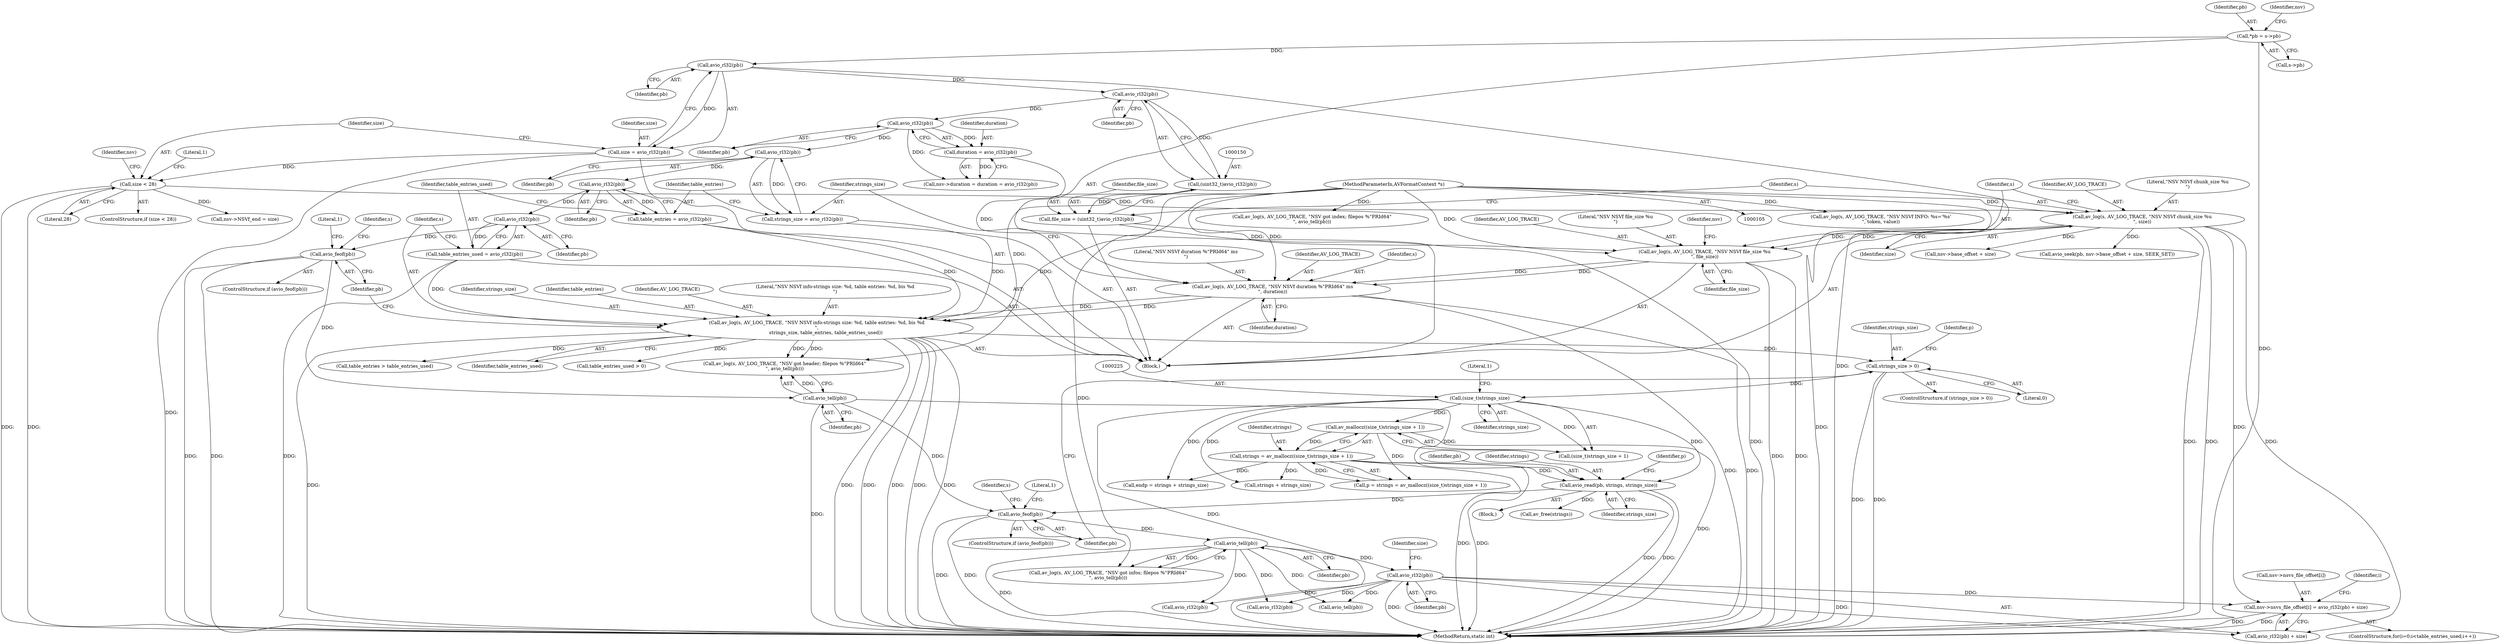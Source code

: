 digraph "0_FFmpeg_c24bcb553650b91e9eff15ef6e54ca73de2453b7@array" {
"1000389" [label="(Call,nsv->nsvs_file_offset[i] = avio_rl32(pb) + size)"];
"1000396" [label="(Call,avio_rl32(pb))"];
"1000337" [label="(Call,avio_tell(pb))"];
"1000328" [label="(Call,avio_feof(pb))"];
"1000239" [label="(Call,avio_read(pb, strings, strings_size))"];
"1000205" [label="(Call,avio_tell(pb))"];
"1000196" [label="(Call,avio_feof(pb))"];
"1000186" [label="(Call,avio_rl32(pb))"];
"1000182" [label="(Call,avio_rl32(pb))"];
"1000178" [label="(Call,avio_rl32(pb))"];
"1000169" [label="(Call,avio_rl32(pb))"];
"1000151" [label="(Call,avio_rl32(pb))"];
"1000133" [label="(Call,avio_rl32(pb))"];
"1000115" [label="(Call,*pb = s->pb)"];
"1000220" [label="(Call,strings = av_mallocz((size_t)strings_size + 1))"];
"1000222" [label="(Call,av_mallocz((size_t)strings_size + 1))"];
"1000224" [label="(Call,(size_t)strings_size)"];
"1000208" [label="(Call,strings_size > 0)"];
"1000188" [label="(Call,av_log(s, AV_LOG_TRACE, \"NSV NSVf info-strings size: %d, table entries: %d, bis %d\n\",\n            strings_size, table_entries, table_entries_used))"];
"1000171" [label="(Call,av_log(s, AV_LOG_TRACE, \"NSV NSVf duration %\"PRId64\" ms\n\", duration))"];
"1000158" [label="(Call,av_log(s, AV_LOG_TRACE, \"NSV NSVf file_size %u\n\", file_size))"];
"1000153" [label="(Call,av_log(s, AV_LOG_TRACE, \"NSV NSVf chunk_size %u\n\", size))"];
"1000106" [label="(MethodParameterIn,AVFormatContext *s)"];
"1000136" [label="(Call,size < 28)"];
"1000131" [label="(Call,size = avio_rl32(pb))"];
"1000147" [label="(Call,file_size = (uint32_t)avio_rl32(pb))"];
"1000149" [label="(Call,(uint32_t)avio_rl32(pb))"];
"1000167" [label="(Call,duration = avio_rl32(pb))"];
"1000176" [label="(Call,strings_size = avio_rl32(pb))"];
"1000180" [label="(Call,table_entries = avio_rl32(pb))"];
"1000184" [label="(Call,table_entries_used = avio_rl32(pb))"];
"1000177" [label="(Identifier,strings_size)"];
"1000241" [label="(Identifier,strings)"];
"1000170" [label="(Identifier,pb)"];
"1000200" [label="(Literal,1)"];
"1000332" [label="(Literal,1)"];
"1000222" [label="(Call,av_mallocz((size_t)strings_size + 1))"];
"1000152" [label="(Identifier,pb)"];
"1000147" [label="(Call,file_size = (uint32_t)avio_rl32(pb))"];
"1000207" [label="(ControlStructure,if (strings_size > 0))"];
"1000133" [label="(Call,avio_rl32(pb))"];
"1000210" [label="(Literal,0)"];
"1000171" [label="(Call,av_log(s, AV_LOG_TRACE, \"NSV NSVf duration %\"PRId64\" ms\n\", duration))"];
"1000178" [label="(Call,avio_rl32(pb))"];
"1000137" [label="(Identifier,size)"];
"1000149" [label="(Call,(uint32_t)avio_rl32(pb))"];
"1000188" [label="(Call,av_log(s, AV_LOG_TRACE, \"NSV NSVf info-strings size: %d, table entries: %d, bis %d\n\",\n            strings_size, table_entries, table_entries_used))"];
"1000455" [label="(Call,avio_seek(pb, nsv->base_offset + size, SEEK_SET))"];
"1000134" [label="(Identifier,pb)"];
"1000161" [label="(Literal,\"NSV NSVf file_size %u\n\")"];
"1000157" [label="(Identifier,size)"];
"1000132" [label="(Identifier,size)"];
"1000337" [label="(Call,avio_tell(pb))"];
"1000234" [label="(Call,endp = strings + strings_size)"];
"1000333" [label="(Call,av_log(s, AV_LOG_TRACE, \"NSV got infos; filepos %\"PRId64\"\n\", avio_tell(pb)))"];
"1000311" [label="(Call,av_log(s, AV_LOG_TRACE, \"NSV NSVf INFO: %s='%s'\n\", token, value))"];
"1000219" [label="(Identifier,p)"];
"1000328" [label="(Call,avio_feof(pb))"];
"1000242" [label="(Identifier,strings_size)"];
"1000176" [label="(Call,strings_size = avio_rl32(pb))"];
"1000195" [label="(ControlStructure,if (avio_feof(pb)))"];
"1000116" [label="(Identifier,pb)"];
"1000245" [label="(Identifier,p)"];
"1000179" [label="(Identifier,pb)"];
"1000227" [label="(Literal,1)"];
"1000329" [label="(Identifier,pb)"];
"1000180" [label="(Call,table_entries = avio_rl32(pb))"];
"1000144" [label="(Identifier,nsv)"];
"1000173" [label="(Identifier,AV_LOG_TRACE)"];
"1000325" [label="(Call,av_free(strings))"];
"1000128" [label="(Identifier,nsv)"];
"1000398" [label="(Identifier,size)"];
"1000205" [label="(Call,avio_tell(pb))"];
"1000107" [label="(Block,)"];
"1000226" [label="(Identifier,strings_size)"];
"1000131" [label="(Call,size = avio_rl32(pb))"];
"1000476" [label="(MethodReturn,static int)"];
"1000190" [label="(Identifier,AV_LOG_TRACE)"];
"1000334" [label="(Identifier,s)"];
"1000138" [label="(Literal,28)"];
"1000162" [label="(Identifier,file_size)"];
"1000202" [label="(Identifier,s)"];
"1000184" [label="(Call,table_entries_used = avio_rl32(pb))"];
"1000175" [label="(Identifier,duration)"];
"1000141" [label="(Literal,1)"];
"1000117" [label="(Call,s->pb)"];
"1000172" [label="(Identifier,s)"];
"1000191" [label="(Literal,\"NSV NSVf info-strings size: %d, table entries: %d, bis %d\n\")"];
"1000389" [label="(Call,nsv->nsvs_file_offset[i] = avio_rl32(pb) + size)"];
"1000106" [label="(MethodParameterIn,AVFormatContext *s)"];
"1000397" [label="(Identifier,pb)"];
"1000380" [label="(ControlStructure,for(i=0;i<table_entries_used;i++))"];
"1000395" [label="(Call,avio_rl32(pb) + size)"];
"1000183" [label="(Identifier,pb)"];
"1000174" [label="(Literal,\"NSV NSVf duration %\"PRId64\" ms\n\")"];
"1000148" [label="(Identifier,file_size)"];
"1000192" [label="(Identifier,strings_size)"];
"1000457" [label="(Call,nsv->base_offset + size)"];
"1000158" [label="(Call,av_log(s, AV_LOG_TRACE, \"NSV NSVf file_size %u\n\", file_size))"];
"1000208" [label="(Call,strings_size > 0)"];
"1000154" [label="(Identifier,s)"];
"1000186" [label="(Call,avio_rl32(pb))"];
"1000193" [label="(Identifier,table_entries)"];
"1000453" [label="(Call,avio_tell(pb))"];
"1000167" [label="(Call,duration = avio_rl32(pb))"];
"1000153" [label="(Call,av_log(s, AV_LOG_TRACE, \"NSV NSVf chunk_size %u\n\", size))"];
"1000185" [label="(Identifier,table_entries_used)"];
"1000155" [label="(Identifier,AV_LOG_TRACE)"];
"1000220" [label="(Call,strings = av_mallocz((size_t)strings_size + 1))"];
"1000135" [label="(ControlStructure,if (size < 28))"];
"1000201" [label="(Call,av_log(s, AV_LOG_TRACE, \"NSV got header; filepos %\"PRId64\"\n\", avio_tell(pb)))"];
"1000239" [label="(Call,avio_read(pb, strings, strings_size))"];
"1000189" [label="(Identifier,s)"];
"1000390" [label="(Call,nsv->nsvs_file_offset[i])"];
"1000168" [label="(Identifier,duration)"];
"1000182" [label="(Call,avio_rl32(pb))"];
"1000165" [label="(Identifier,nsv)"];
"1000197" [label="(Identifier,pb)"];
"1000401" [label="(Call,table_entries > table_entries_used)"];
"1000223" [label="(Call,(size_t)strings_size + 1)"];
"1000169" [label="(Call,avio_rl32(pb))"];
"1000388" [label="(Identifier,i)"];
"1000194" [label="(Identifier,table_entries_used)"];
"1000218" [label="(Call,p = strings = av_mallocz((size_t)strings_size + 1))"];
"1000327" [label="(ControlStructure,if (avio_feof(pb)))"];
"1000206" [label="(Identifier,pb)"];
"1000160" [label="(Identifier,AV_LOG_TRACE)"];
"1000187" [label="(Identifier,pb)"];
"1000224" [label="(Call,(size_t)strings_size)"];
"1000221" [label="(Identifier,strings)"];
"1000338" [label="(Identifier,pb)"];
"1000209" [label="(Identifier,strings_size)"];
"1000447" [label="(Call,avio_rl32(pb))"];
"1000151" [label="(Call,avio_rl32(pb))"];
"1000181" [label="(Identifier,table_entries)"];
"1000136" [label="(Call,size < 28)"];
"1000236" [label="(Call,strings + strings_size)"];
"1000115" [label="(Call,*pb = s->pb)"];
"1000240" [label="(Identifier,pb)"];
"1000396" [label="(Call,avio_rl32(pb))"];
"1000449" [label="(Call,av_log(s, AV_LOG_TRACE, \"NSV got index; filepos %\"PRId64\"\n\", avio_tell(pb)))"];
"1000340" [label="(Call,table_entries_used > 0)"];
"1000142" [label="(Call,nsv->NSVf_end = size)"];
"1000156" [label="(Literal,\"NSV NSVf chunk_size %u\n\")"];
"1000196" [label="(Call,avio_feof(pb))"];
"1000405" [label="(Call,avio_rl32(pb))"];
"1000159" [label="(Identifier,s)"];
"1000211" [label="(Block,)"];
"1000163" [label="(Call,nsv->duration = duration = avio_rl32(pb))"];
"1000389" -> "1000380"  [label="AST: "];
"1000389" -> "1000395"  [label="CFG: "];
"1000390" -> "1000389"  [label="AST: "];
"1000395" -> "1000389"  [label="AST: "];
"1000388" -> "1000389"  [label="CFG: "];
"1000389" -> "1000476"  [label="DDG: "];
"1000389" -> "1000476"  [label="DDG: "];
"1000396" -> "1000389"  [label="DDG: "];
"1000153" -> "1000389"  [label="DDG: "];
"1000396" -> "1000395"  [label="AST: "];
"1000396" -> "1000397"  [label="CFG: "];
"1000397" -> "1000396"  [label="AST: "];
"1000398" -> "1000396"  [label="CFG: "];
"1000396" -> "1000476"  [label="DDG: "];
"1000396" -> "1000395"  [label="DDG: "];
"1000337" -> "1000396"  [label="DDG: "];
"1000396" -> "1000405"  [label="DDG: "];
"1000396" -> "1000447"  [label="DDG: "];
"1000396" -> "1000453"  [label="DDG: "];
"1000337" -> "1000333"  [label="AST: "];
"1000337" -> "1000338"  [label="CFG: "];
"1000338" -> "1000337"  [label="AST: "];
"1000333" -> "1000337"  [label="CFG: "];
"1000337" -> "1000476"  [label="DDG: "];
"1000337" -> "1000333"  [label="DDG: "];
"1000328" -> "1000337"  [label="DDG: "];
"1000337" -> "1000405"  [label="DDG: "];
"1000337" -> "1000447"  [label="DDG: "];
"1000337" -> "1000453"  [label="DDG: "];
"1000328" -> "1000327"  [label="AST: "];
"1000328" -> "1000329"  [label="CFG: "];
"1000329" -> "1000328"  [label="AST: "];
"1000332" -> "1000328"  [label="CFG: "];
"1000334" -> "1000328"  [label="CFG: "];
"1000328" -> "1000476"  [label="DDG: "];
"1000328" -> "1000476"  [label="DDG: "];
"1000239" -> "1000328"  [label="DDG: "];
"1000205" -> "1000328"  [label="DDG: "];
"1000239" -> "1000211"  [label="AST: "];
"1000239" -> "1000242"  [label="CFG: "];
"1000240" -> "1000239"  [label="AST: "];
"1000241" -> "1000239"  [label="AST: "];
"1000242" -> "1000239"  [label="AST: "];
"1000245" -> "1000239"  [label="CFG: "];
"1000239" -> "1000476"  [label="DDG: "];
"1000239" -> "1000476"  [label="DDG: "];
"1000205" -> "1000239"  [label="DDG: "];
"1000220" -> "1000239"  [label="DDG: "];
"1000224" -> "1000239"  [label="DDG: "];
"1000239" -> "1000325"  [label="DDG: "];
"1000205" -> "1000201"  [label="AST: "];
"1000205" -> "1000206"  [label="CFG: "];
"1000206" -> "1000205"  [label="AST: "];
"1000201" -> "1000205"  [label="CFG: "];
"1000205" -> "1000476"  [label="DDG: "];
"1000205" -> "1000201"  [label="DDG: "];
"1000196" -> "1000205"  [label="DDG: "];
"1000196" -> "1000195"  [label="AST: "];
"1000196" -> "1000197"  [label="CFG: "];
"1000197" -> "1000196"  [label="AST: "];
"1000200" -> "1000196"  [label="CFG: "];
"1000202" -> "1000196"  [label="CFG: "];
"1000196" -> "1000476"  [label="DDG: "];
"1000196" -> "1000476"  [label="DDG: "];
"1000186" -> "1000196"  [label="DDG: "];
"1000186" -> "1000184"  [label="AST: "];
"1000186" -> "1000187"  [label="CFG: "];
"1000187" -> "1000186"  [label="AST: "];
"1000184" -> "1000186"  [label="CFG: "];
"1000186" -> "1000184"  [label="DDG: "];
"1000182" -> "1000186"  [label="DDG: "];
"1000182" -> "1000180"  [label="AST: "];
"1000182" -> "1000183"  [label="CFG: "];
"1000183" -> "1000182"  [label="AST: "];
"1000180" -> "1000182"  [label="CFG: "];
"1000182" -> "1000180"  [label="DDG: "];
"1000178" -> "1000182"  [label="DDG: "];
"1000178" -> "1000176"  [label="AST: "];
"1000178" -> "1000179"  [label="CFG: "];
"1000179" -> "1000178"  [label="AST: "];
"1000176" -> "1000178"  [label="CFG: "];
"1000178" -> "1000176"  [label="DDG: "];
"1000169" -> "1000178"  [label="DDG: "];
"1000169" -> "1000167"  [label="AST: "];
"1000169" -> "1000170"  [label="CFG: "];
"1000170" -> "1000169"  [label="AST: "];
"1000167" -> "1000169"  [label="CFG: "];
"1000169" -> "1000163"  [label="DDG: "];
"1000169" -> "1000167"  [label="DDG: "];
"1000151" -> "1000169"  [label="DDG: "];
"1000151" -> "1000149"  [label="AST: "];
"1000151" -> "1000152"  [label="CFG: "];
"1000152" -> "1000151"  [label="AST: "];
"1000149" -> "1000151"  [label="CFG: "];
"1000151" -> "1000149"  [label="DDG: "];
"1000133" -> "1000151"  [label="DDG: "];
"1000133" -> "1000131"  [label="AST: "];
"1000133" -> "1000134"  [label="CFG: "];
"1000134" -> "1000133"  [label="AST: "];
"1000131" -> "1000133"  [label="CFG: "];
"1000133" -> "1000476"  [label="DDG: "];
"1000133" -> "1000131"  [label="DDG: "];
"1000115" -> "1000133"  [label="DDG: "];
"1000115" -> "1000107"  [label="AST: "];
"1000115" -> "1000117"  [label="CFG: "];
"1000116" -> "1000115"  [label="AST: "];
"1000117" -> "1000115"  [label="AST: "];
"1000128" -> "1000115"  [label="CFG: "];
"1000115" -> "1000476"  [label="DDG: "];
"1000220" -> "1000218"  [label="AST: "];
"1000220" -> "1000222"  [label="CFG: "];
"1000221" -> "1000220"  [label="AST: "];
"1000222" -> "1000220"  [label="AST: "];
"1000218" -> "1000220"  [label="CFG: "];
"1000220" -> "1000476"  [label="DDG: "];
"1000220" -> "1000476"  [label="DDG: "];
"1000220" -> "1000218"  [label="DDG: "];
"1000222" -> "1000220"  [label="DDG: "];
"1000220" -> "1000234"  [label="DDG: "];
"1000220" -> "1000236"  [label="DDG: "];
"1000222" -> "1000223"  [label="CFG: "];
"1000223" -> "1000222"  [label="AST: "];
"1000222" -> "1000476"  [label="DDG: "];
"1000222" -> "1000218"  [label="DDG: "];
"1000224" -> "1000222"  [label="DDG: "];
"1000224" -> "1000223"  [label="AST: "];
"1000224" -> "1000226"  [label="CFG: "];
"1000225" -> "1000224"  [label="AST: "];
"1000226" -> "1000224"  [label="AST: "];
"1000227" -> "1000224"  [label="CFG: "];
"1000224" -> "1000476"  [label="DDG: "];
"1000224" -> "1000223"  [label="DDG: "];
"1000208" -> "1000224"  [label="DDG: "];
"1000224" -> "1000234"  [label="DDG: "];
"1000224" -> "1000236"  [label="DDG: "];
"1000208" -> "1000207"  [label="AST: "];
"1000208" -> "1000210"  [label="CFG: "];
"1000209" -> "1000208"  [label="AST: "];
"1000210" -> "1000208"  [label="AST: "];
"1000219" -> "1000208"  [label="CFG: "];
"1000329" -> "1000208"  [label="CFG: "];
"1000208" -> "1000476"  [label="DDG: "];
"1000208" -> "1000476"  [label="DDG: "];
"1000188" -> "1000208"  [label="DDG: "];
"1000188" -> "1000107"  [label="AST: "];
"1000188" -> "1000194"  [label="CFG: "];
"1000189" -> "1000188"  [label="AST: "];
"1000190" -> "1000188"  [label="AST: "];
"1000191" -> "1000188"  [label="AST: "];
"1000192" -> "1000188"  [label="AST: "];
"1000193" -> "1000188"  [label="AST: "];
"1000194" -> "1000188"  [label="AST: "];
"1000197" -> "1000188"  [label="CFG: "];
"1000188" -> "1000476"  [label="DDG: "];
"1000188" -> "1000476"  [label="DDG: "];
"1000188" -> "1000476"  [label="DDG: "];
"1000188" -> "1000476"  [label="DDG: "];
"1000188" -> "1000476"  [label="DDG: "];
"1000188" -> "1000476"  [label="DDG: "];
"1000171" -> "1000188"  [label="DDG: "];
"1000171" -> "1000188"  [label="DDG: "];
"1000106" -> "1000188"  [label="DDG: "];
"1000176" -> "1000188"  [label="DDG: "];
"1000180" -> "1000188"  [label="DDG: "];
"1000184" -> "1000188"  [label="DDG: "];
"1000188" -> "1000201"  [label="DDG: "];
"1000188" -> "1000201"  [label="DDG: "];
"1000188" -> "1000340"  [label="DDG: "];
"1000188" -> "1000401"  [label="DDG: "];
"1000171" -> "1000107"  [label="AST: "];
"1000171" -> "1000175"  [label="CFG: "];
"1000172" -> "1000171"  [label="AST: "];
"1000173" -> "1000171"  [label="AST: "];
"1000174" -> "1000171"  [label="AST: "];
"1000175" -> "1000171"  [label="AST: "];
"1000177" -> "1000171"  [label="CFG: "];
"1000171" -> "1000476"  [label="DDG: "];
"1000171" -> "1000476"  [label="DDG: "];
"1000158" -> "1000171"  [label="DDG: "];
"1000158" -> "1000171"  [label="DDG: "];
"1000106" -> "1000171"  [label="DDG: "];
"1000167" -> "1000171"  [label="DDG: "];
"1000158" -> "1000107"  [label="AST: "];
"1000158" -> "1000162"  [label="CFG: "];
"1000159" -> "1000158"  [label="AST: "];
"1000160" -> "1000158"  [label="AST: "];
"1000161" -> "1000158"  [label="AST: "];
"1000162" -> "1000158"  [label="AST: "];
"1000165" -> "1000158"  [label="CFG: "];
"1000158" -> "1000476"  [label="DDG: "];
"1000158" -> "1000476"  [label="DDG: "];
"1000153" -> "1000158"  [label="DDG: "];
"1000153" -> "1000158"  [label="DDG: "];
"1000106" -> "1000158"  [label="DDG: "];
"1000147" -> "1000158"  [label="DDG: "];
"1000153" -> "1000107"  [label="AST: "];
"1000153" -> "1000157"  [label="CFG: "];
"1000154" -> "1000153"  [label="AST: "];
"1000155" -> "1000153"  [label="AST: "];
"1000156" -> "1000153"  [label="AST: "];
"1000157" -> "1000153"  [label="AST: "];
"1000159" -> "1000153"  [label="CFG: "];
"1000153" -> "1000476"  [label="DDG: "];
"1000153" -> "1000476"  [label="DDG: "];
"1000106" -> "1000153"  [label="DDG: "];
"1000136" -> "1000153"  [label="DDG: "];
"1000153" -> "1000395"  [label="DDG: "];
"1000153" -> "1000455"  [label="DDG: "];
"1000153" -> "1000457"  [label="DDG: "];
"1000106" -> "1000105"  [label="AST: "];
"1000106" -> "1000476"  [label="DDG: "];
"1000106" -> "1000201"  [label="DDG: "];
"1000106" -> "1000311"  [label="DDG: "];
"1000106" -> "1000333"  [label="DDG: "];
"1000106" -> "1000449"  [label="DDG: "];
"1000136" -> "1000135"  [label="AST: "];
"1000136" -> "1000138"  [label="CFG: "];
"1000137" -> "1000136"  [label="AST: "];
"1000138" -> "1000136"  [label="AST: "];
"1000141" -> "1000136"  [label="CFG: "];
"1000144" -> "1000136"  [label="CFG: "];
"1000136" -> "1000476"  [label="DDG: "];
"1000136" -> "1000476"  [label="DDG: "];
"1000131" -> "1000136"  [label="DDG: "];
"1000136" -> "1000142"  [label="DDG: "];
"1000131" -> "1000107"  [label="AST: "];
"1000132" -> "1000131"  [label="AST: "];
"1000137" -> "1000131"  [label="CFG: "];
"1000131" -> "1000476"  [label="DDG: "];
"1000147" -> "1000107"  [label="AST: "];
"1000147" -> "1000149"  [label="CFG: "];
"1000148" -> "1000147"  [label="AST: "];
"1000149" -> "1000147"  [label="AST: "];
"1000154" -> "1000147"  [label="CFG: "];
"1000147" -> "1000476"  [label="DDG: "];
"1000149" -> "1000147"  [label="DDG: "];
"1000150" -> "1000149"  [label="AST: "];
"1000167" -> "1000163"  [label="AST: "];
"1000168" -> "1000167"  [label="AST: "];
"1000163" -> "1000167"  [label="CFG: "];
"1000167" -> "1000163"  [label="DDG: "];
"1000176" -> "1000107"  [label="AST: "];
"1000177" -> "1000176"  [label="AST: "];
"1000181" -> "1000176"  [label="CFG: "];
"1000180" -> "1000107"  [label="AST: "];
"1000181" -> "1000180"  [label="AST: "];
"1000185" -> "1000180"  [label="CFG: "];
"1000184" -> "1000107"  [label="AST: "];
"1000185" -> "1000184"  [label="AST: "];
"1000189" -> "1000184"  [label="CFG: "];
"1000184" -> "1000476"  [label="DDG: "];
}
